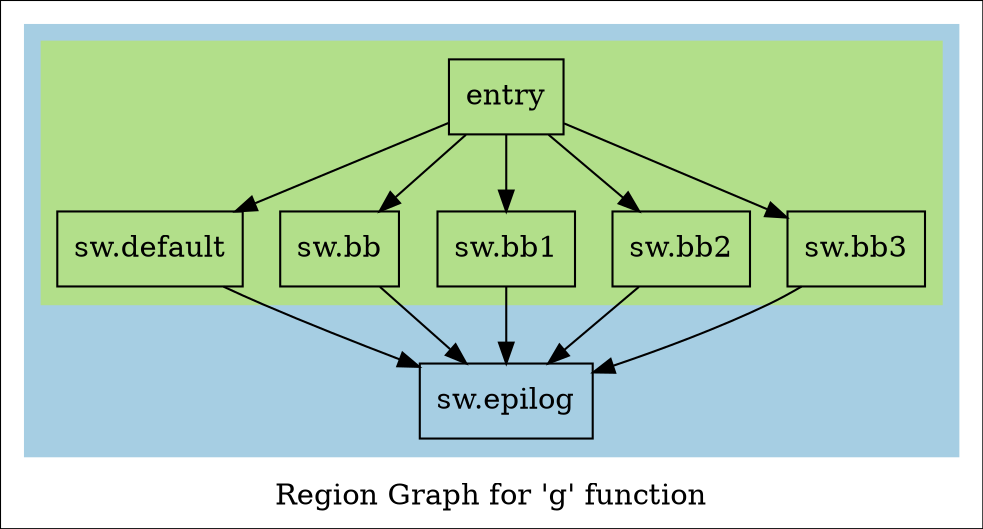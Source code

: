 digraph "Region Graph for 'g' function" {
	label="Region Graph for 'g' function";

	Node0x112e880 [shape=record,label="{entry}"];
	Node0x112e880 -> Node0x112e430;
	Node0x112e880 -> Node0x112dfe0;
	Node0x112e880 -> Node0x112df20;
	Node0x112e880 -> Node0x112db60;
	Node0x112e880 -> Node0x112fd80;
	Node0x112e430 [shape=record,label="{sw.default}"];
	Node0x112e430 -> Node0x1135c80;
	Node0x1135c80 [shape=record,label="{sw.epilog}"];
	Node0x112dfe0 [shape=record,label="{sw.bb}"];
	Node0x112dfe0 -> Node0x1135c80;
	Node0x112df20 [shape=record,label="{sw.bb1}"];
	Node0x112df20 -> Node0x1135c80;
	Node0x112db60 [shape=record,label="{sw.bb2}"];
	Node0x112db60 -> Node0x1135c80;
	Node0x112fd80 [shape=record,label="{sw.bb3}"];
	Node0x112fd80 -> Node0x1135c80;
	colorscheme = "paired12"
        subgraph cluster_0x1133750 {
          label = "";
          style = filled;
          color = 1
          subgraph cluster_0x1103d80 {
            label = "";
            style = filled;
            color = 3
            Node0x112e880;
            Node0x112e430;
            Node0x112dfe0;
            Node0x112df20;
            Node0x112db60;
            Node0x112fd80;
          }
          Node0x1135c80;
        }
}
